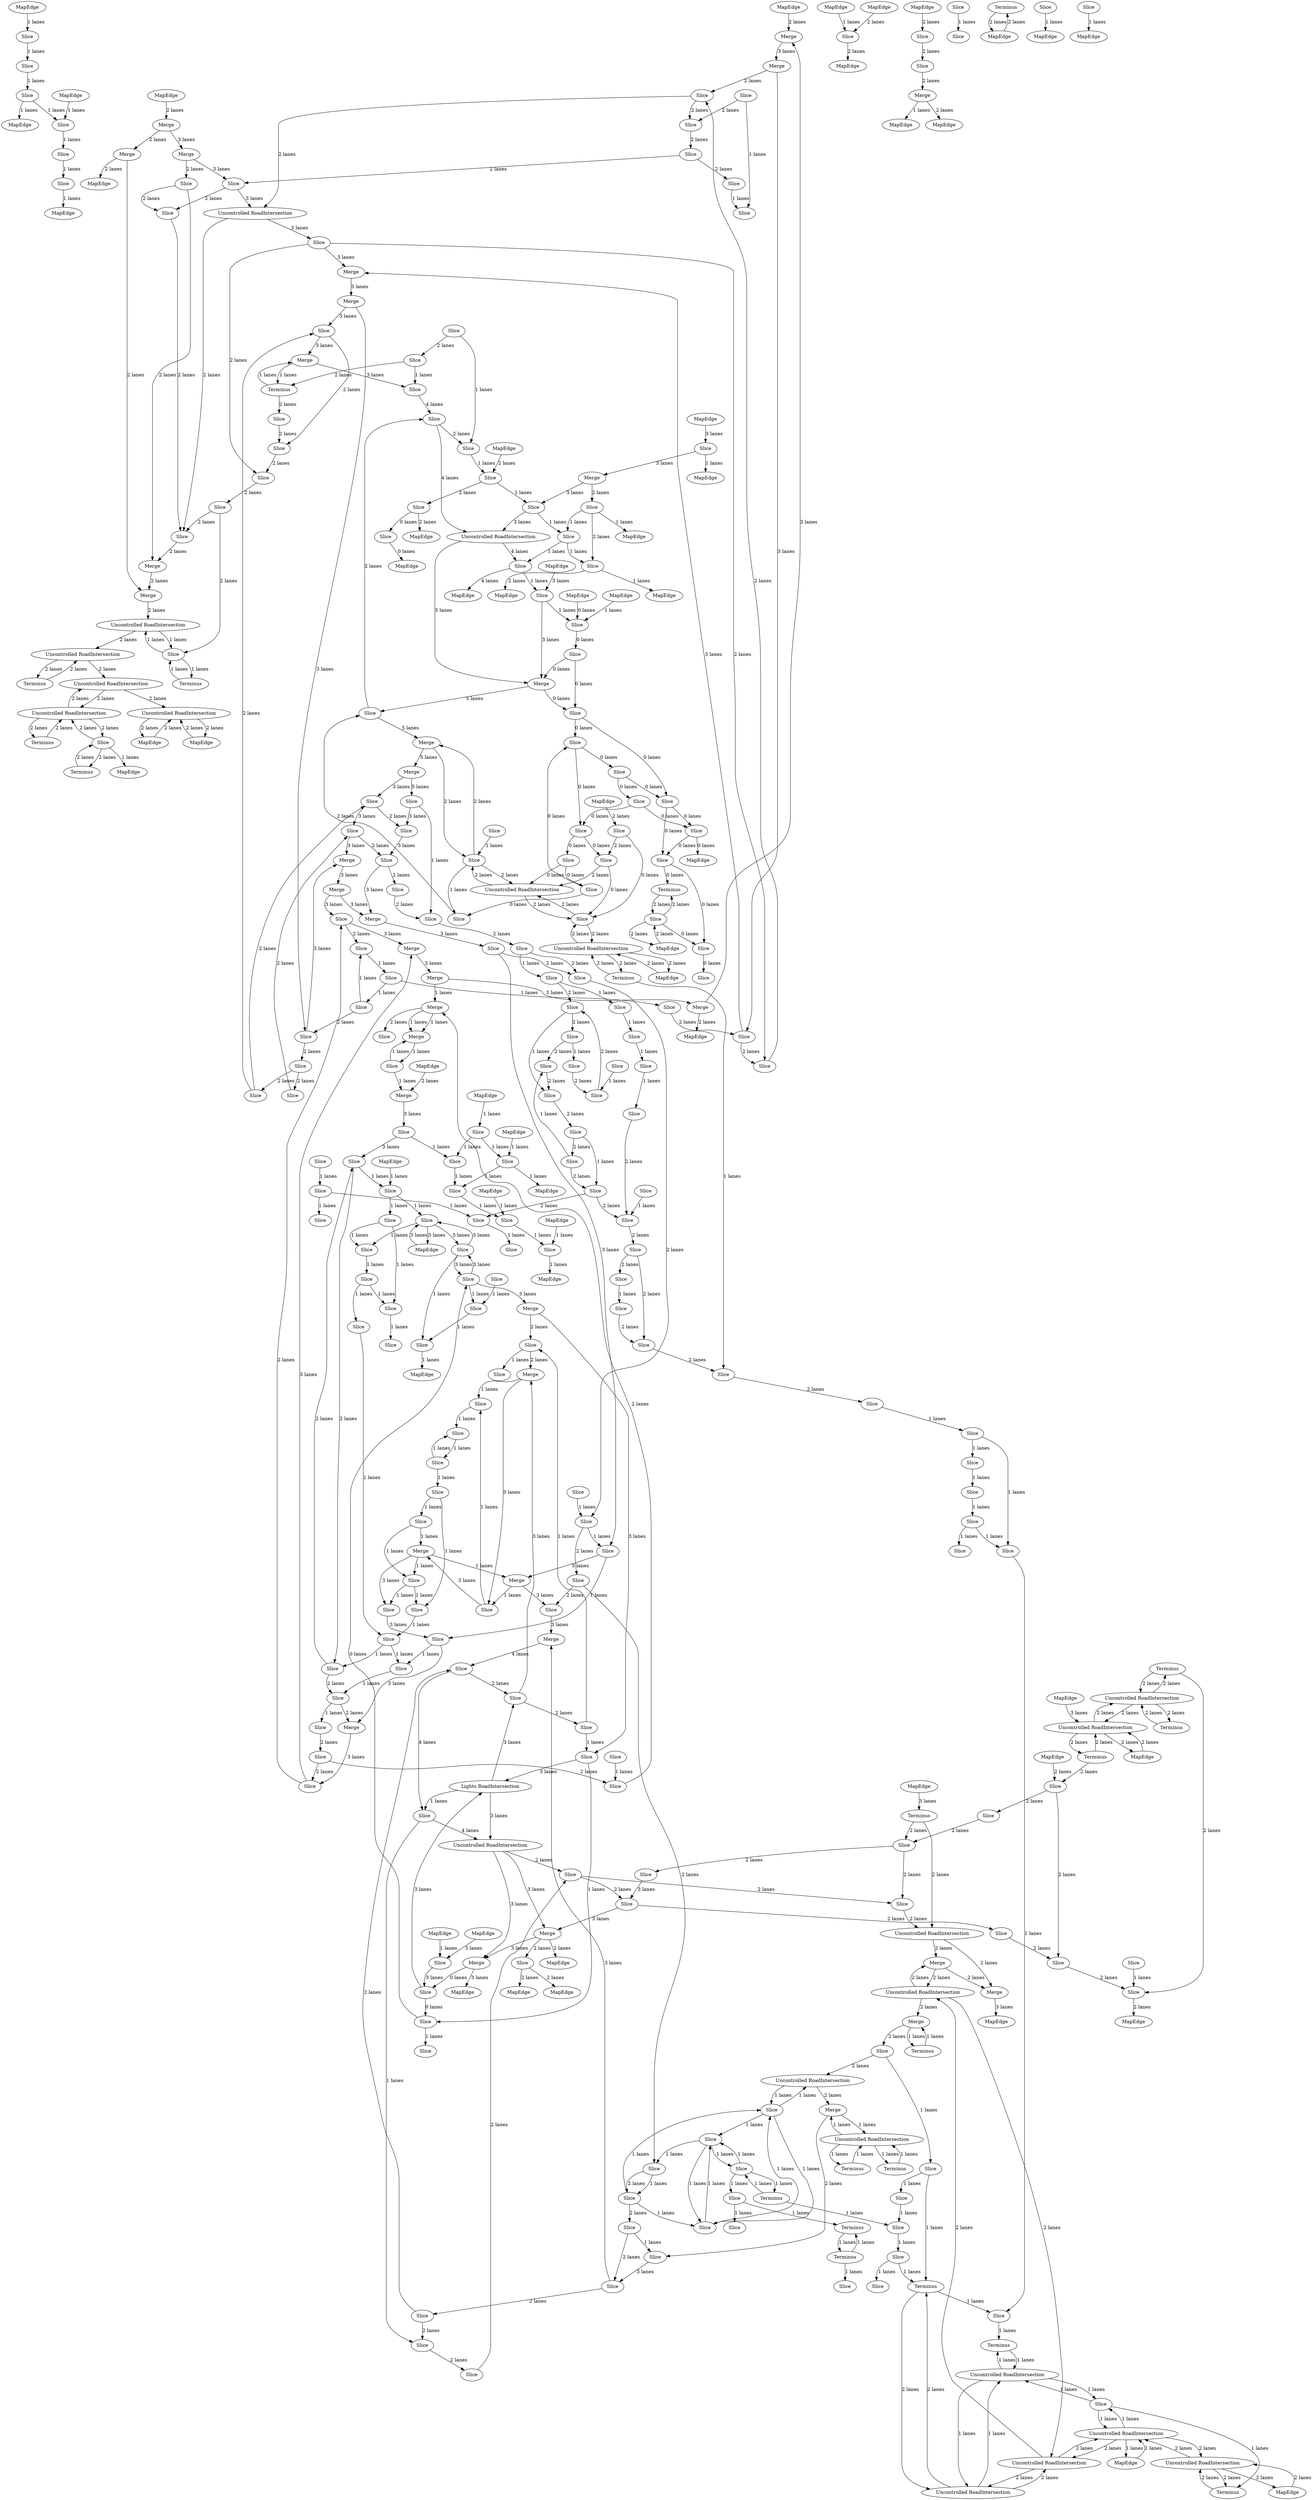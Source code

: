 digraph {
    0 [ label = "MapEdge" ]
    1 [ label = "MapEdge" ]
    2 [ label = "MapEdge" ]
    3 [ label = "MapEdge" ]
    4 [ label = "MapEdge" ]
    5 [ label = "Slice" ]
    6 [ label = "MapEdge" ]
    7 [ label = "MapEdge" ]
    8 [ label = "Merge" ]
    9 [ label = "Merge" ]
    10 [ label = "Slice" ]
    11 [ label = "MapEdge" ]
    12 [ label = "MapEdge" ]
    13 [ label = "Slice" ]
    14 [ label = "Slice" ]
    15 [ label = "Merge" ]
    16 [ label = "Merge" ]
    17 [ label = "Slice" ]
    18 [ label = "Slice" ]
    19 [ label = "MapEdge" ]
    20 [ label = "Slice" ]
    21 [ label = "Slice" ]
    22 [ label = "Merge" ]
    23 [ label = "Slice" ]
    24 [ label = "Slice" ]
    25 [ label = "Slice" ]
    26 [ label = "Slice" ]
    27 [ label = "Slice" ]
    28 [ label = "Slice" ]
    29 [ label = "Slice" ]
    30 [ label = "MapEdge" ]
    31 [ label = "Slice" ]
    32 [ label = "Slice" ]
    33 [ label = "Merge" ]
    34 [ label = "Merge" ]
    35 [ label = "Slice" ]
    36 [ label = "Uncontrolled RoadIntersection" ]
    37 [ label = "Slice" ]
    38 [ label = "Uncontrolled RoadIntersection" ]
    39 [ label = "Slice" ]
    40 [ label = "Uncontrolled RoadIntersection" ]
    41 [ label = "Merge" ]
    42 [ label = "Slice" ]
    43 [ label = "Merge" ]
    44 [ label = "Slice" ]
    45 [ label = "Merge" ]
    46 [ label = "Terminus" ]
    47 [ label = "Uncontrolled RoadIntersection" ]
    48 [ label = "Slice" ]
    49 [ label = "Slice" ]
    50 [ label = "Uncontrolled RoadIntersection" ]
    51 [ label = "Slice" ]
    52 [ label = "Merge" ]
    53 [ label = "Slice" ]
    54 [ label = "Slice" ]
    55 [ label = "Slice" ]
    56 [ label = "Slice" ]
    57 [ label = "Slice" ]
    58 [ label = "Slice" ]
    59 [ label = "Merge" ]
    60 [ label = "Slice" ]
    61 [ label = "Slice" ]
    62 [ label = "Slice" ]
    63 [ label = "Merge" ]
    64 [ label = "Merge" ]
    65 [ label = "Slice" ]
    66 [ label = "Merge" ]
    67 [ label = "MapEdge" ]
    68 [ label = "Slice" ]
    69 [ label = "MapEdge" ]
    70 [ label = "Slice" ]
    71 [ label = "MapEdge" ]
    72 [ label = "Slice" ]
    73 [ label = "Slice" ]
    74 [ label = "Slice" ]
    75 [ label = "Terminus" ]
    76 [ label = "MapEdge" ]
    77 [ label = "Slice" ]
    78 [ label = "Slice" ]
    79 [ label = "Slice" ]
    80 [ label = "Slice" ]
    81 [ label = "MapEdge" ]
    82 [ label = "Slice" ]
    83 [ label = "Slice" ]
    84 [ label = "Slice" ]
    85 [ label = "Slice" ]
    86 [ label = "Uncontrolled RoadIntersection" ]
    87 [ label = "Slice" ]
    88 [ label = "Slice" ]
    89 [ label = "Slice" ]
    90 [ label = "Slice" ]
    91 [ label = "Slice" ]
    92 [ label = "Slice" ]
    93 [ label = "Slice" ]
    94 [ label = "Merge" ]
    95 [ label = "Slice" ]
    96 [ label = "Slice" ]
    97 [ label = "Slice" ]
    98 [ label = "Slice" ]
    99 [ label = "Merge" ]
    100 [ label = "Slice" ]
    101 [ label = "Merge" ]
    102 [ label = "Slice" ]
    103 [ label = "Slice" ]
    104 [ label = "Merge" ]
    105 [ label = "Slice" ]
    106 [ label = "Slice" ]
    107 [ label = "Slice" ]
    108 [ label = "Slice" ]
    109 [ label = "Slice" ]
    110 [ label = "Terminus" ]
    111 [ label = "Terminus" ]
    112 [ label = "Slice" ]
    113 [ label = "Slice" ]
    114 [ label = "Slice" ]
    115 [ label = "Merge" ]
    116 [ label = "Slice" ]
    117 [ label = "Slice" ]
    118 [ label = "Slice" ]
    119 [ label = "Slice" ]
    120 [ label = "Slice" ]
    121 [ label = "Slice" ]
    122 [ label = "Slice" ]
    123 [ label = "Slice" ]
    124 [ label = "Slice" ]
    125 [ label = "Slice" ]
    126 [ label = "Slice" ]
    127 [ label = "Merge" ]
    128 [ label = "Slice" ]
    129 [ label = "Slice" ]
    130 [ label = "Slice" ]
    131 [ label = "Slice" ]
    132 [ label = "Slice" ]
    133 [ label = "Slice" ]
    134 [ label = "Slice" ]
    135 [ label = "Slice" ]
    136 [ label = "Terminus" ]
    137 [ label = "Slice" ]
    138 [ label = "Slice" ]
    139 [ label = "Merge" ]
    140 [ label = "Slice" ]
    141 [ label = "Slice" ]
    142 [ label = "Slice" ]
    143 [ label = "Slice" ]
    144 [ label = "Slice" ]
    145 [ label = "Slice" ]
    146 [ label = "Merge" ]
    147 [ label = "MapEdge" ]
    148 [ label = "Slice" ]
    149 [ label = "Slice" ]
    150 [ label = "Merge" ]
    151 [ label = "Slice" ]
    152 [ label = "Slice" ]
    153 [ label = "Slice" ]
    154 [ label = "Merge" ]
    155 [ label = "Slice" ]
    156 [ label = "Slice" ]
    157 [ label = "Slice" ]
    158 [ label = "Slice" ]
    159 [ label = "Slice" ]
    160 [ label = "Slice" ]
    161 [ label = "Slice" ]
    162 [ label = "Slice" ]
    163 [ label = "Slice" ]
    164 [ label = "Slice" ]
    165 [ label = "Slice" ]
    166 [ label = "Slice" ]
    167 [ label = "Slice" ]
    168 [ label = "Slice" ]
    169 [ label = "Slice" ]
    170 [ label = "Slice" ]
    171 [ label = "Slice" ]
    172 [ label = "Slice" ]
    173 [ label = "Slice" ]
    174 [ label = "Slice" ]
    175 [ label = "Merge" ]
    176 [ label = "Merge" ]
    177 [ label = "Slice" ]
    178 [ label = "Slice" ]
    179 [ label = "Slice" ]
    180 [ label = "Merge" ]
    181 [ label = "Slice" ]
    182 [ label = "Slice" ]
    183 [ label = "Slice" ]
    184 [ label = "Slice" ]
    185 [ label = "Terminus" ]
    186 [ label = "Merge" ]
    187 [ label = "Slice" ]
    188 [ label = "Lights RoadIntersection" ]
    189 [ label = "Terminus" ]
    190 [ label = "Slice" ]
    191 [ label = "Slice" ]
    192 [ label = "Slice" ]
    193 [ label = "Slice" ]
    194 [ label = "Slice" ]
    195 [ label = "Slice" ]
    196 [ label = "Slice" ]
    197 [ label = "Slice" ]
    198 [ label = "Slice" ]
    199 [ label = "Slice" ]
    200 [ label = "MapEdge" ]
    201 [ label = "Slice" ]
    202 [ label = "Slice" ]
    203 [ label = "Slice" ]
    204 [ label = "Merge" ]
    205 [ label = "Uncontrolled RoadIntersection" ]
    206 [ label = "Slice" ]
    207 [ label = "Slice" ]
    208 [ label = "Slice" ]
    209 [ label = "Slice" ]
    210 [ label = "Slice" ]
    211 [ label = "MapEdge" ]
    212 [ label = "Slice" ]
    213 [ label = "Slice" ]
    214 [ label = "Slice" ]
    215 [ label = "Slice" ]
    216 [ label = "MapEdge" ]
    217 [ label = "Slice" ]
    218 [ label = "Terminus" ]
    219 [ label = "Slice" ]
    220 [ label = "Slice" ]
    221 [ label = "Merge" ]
    222 [ label = "Slice" ]
    223 [ label = "Merge" ]
    224 [ label = "Slice" ]
    225 [ label = "Slice" ]
    226 [ label = "Slice" ]
    227 [ label = "Slice" ]
    228 [ label = "Uncontrolled RoadIntersection" ]
    229 [ label = "Slice" ]
    230 [ label = "Slice" ]
    231 [ label = "Uncontrolled RoadIntersection" ]
    232 [ label = "Uncontrolled RoadIntersection" ]
    233 [ label = "Slice" ]
    234 [ label = "Slice" ]
    235 [ label = "Slice" ]
    236 [ label = "Slice" ]
    237 [ label = "Slice" ]
    238 [ label = "Slice" ]
    239 [ label = "Uncontrolled RoadIntersection" ]
    240 [ label = "Slice" ]
    241 [ label = "Slice" ]
    242 [ label = "Slice" ]
    243 [ label = "Slice" ]
    244 [ label = "Terminus" ]
    245 [ label = "Merge" ]
    246 [ label = "Slice" ]
    247 [ label = "Slice" ]
    248 [ label = "Slice" ]
    249 [ label = "Uncontrolled RoadIntersection" ]
    250 [ label = "Slice" ]
    251 [ label = "Slice" ]
    252 [ label = "Slice" ]
    253 [ label = "Slice" ]
    254 [ label = "Slice" ]
    255 [ label = "Slice" ]
    256 [ label = "Slice" ]
    257 [ label = "Slice" ]
    258 [ label = "Slice" ]
    259 [ label = "Terminus" ]
    260 [ label = "Slice" ]
    261 [ label = "Slice" ]
    262 [ label = "Slice" ]
    263 [ label = "Slice" ]
    264 [ label = "Slice" ]
    265 [ label = "MapEdge" ]
    266 [ label = "Terminus" ]
    267 [ label = "Slice" ]
    268 [ label = "MapEdge" ]
    269 [ label = "Slice" ]
    270 [ label = "Terminus" ]
    271 [ label = "Slice" ]
    272 [ label = "Slice" ]
    273 [ label = "Terminus" ]
    274 [ label = "Slice" ]
    275 [ label = "Slice" ]
    276 [ label = "Slice" ]
    277 [ label = "Slice" ]
    278 [ label = "Uncontrolled RoadIntersection" ]
    279 [ label = "Slice" ]
    280 [ label = "Slice" ]
    281 [ label = "Terminus" ]
    282 [ label = "Terminus" ]
    283 [ label = "Slice" ]
    284 [ label = "Terminus" ]
    285 [ label = "Slice" ]
    286 [ label = "Slice" ]
    287 [ label = "Slice" ]
    288 [ label = "Slice" ]
    289 [ label = "Slice" ]
    290 [ label = "Slice" ]
    291 [ label = "Merge" ]
    292 [ label = "Slice" ]
    293 [ label = "Terminus" ]
    294 [ label = "MapEdge" ]
    295 [ label = "Uncontrolled RoadIntersection" ]
    296 [ label = "Slice" ]
    297 [ label = "Uncontrolled RoadIntersection" ]
    298 [ label = "Slice" ]
    299 [ label = "Slice" ]
    300 [ label = "Slice" ]
    301 [ label = "Slice" ]
    302 [ label = "Slice" ]
    303 [ label = "Terminus" ]
    304 [ label = "MapEdge" ]
    305 [ label = "Slice" ]
    306 [ label = "Uncontrolled RoadIntersection" ]
    307 [ label = "Uncontrolled RoadIntersection" ]
    308 [ label = "Merge" ]
    309 [ label = "Uncontrolled RoadIntersection" ]
    310 [ label = "MapEdge" ]
    311 [ label = "Terminus" ]
    312 [ label = "Terminus" ]
    313 [ label = "Uncontrolled RoadIntersection" ]
    314 [ label = "Uncontrolled RoadIntersection" ]
    315 [ label = "Uncontrolled RoadIntersection" ]
    316 [ label = "Terminus" ]
    317 [ label = "Slice" ]
    318 [ label = "Merge" ]
    319 [ label = "Slice" ]
    320 [ label = "MapEdge" ]
    321 [ label = "MapEdge" ]
    322 [ label = "MapEdge" ]
    323 [ label = "MapEdge" ]
    324 [ label = "MapEdge" ]
    325 [ label = "MapEdge" ]
    326 [ label = "MapEdge" ]
    327 [ label = "MapEdge" ]
    328 [ label = "MapEdge" ]
    329 [ label = "MapEdge" ]
    330 [ label = "MapEdge" ]
    331 [ label = "MapEdge" ]
    332 [ label = "MapEdge" ]
    333 [ label = "MapEdge" ]
    334 [ label = "MapEdge" ]
    335 [ label = "MapEdge" ]
    336 [ label = "MapEdge" ]
    337 [ label = "MapEdge" ]
    338 [ label = "MapEdge" ]
    339 [ label = "MapEdge" ]
    340 [ label = "MapEdge" ]
    341 [ label = "MapEdge" ]
    342 [ label = "MapEdge" ]
    343 [ label = "MapEdge" ]
    344 [ label = "MapEdge" ]
    345 [ label = "MapEdge" ]
    346 [ label = "MapEdge" ]
    347 [ label = "MapEdge" ]
    348 [ label = "MapEdge" ]
    349 [ label = "MapEdge" ]
    350 [ label = "MapEdge" ]
    351 [ label = "MapEdge" ]
    352 [ label = "MapEdge" ]
    353 [ label = "MapEdge" ]
    354 [ label = "MapEdge" ]
    52 -> 3 [ label = "2 lanes" ]
    63 -> 89 [ label = "3 lanes" ]
    188 -> 183 [ label = "3 lanes" ]
    183 -> 176 [ label = "3 lanes" ]
    101 -> 104 [ label = "3 lanes" ]
    92 -> 91 [ label = "1 lanes" ]
    91 -> 81 [ label = "1 lanes" ]
    309 -> 291 [ label = "2 lanes" ]
    291 -> 280 [ label = "2 lanes" ]
    312 -> 306 [ label = "2 lanes" ]
    8 -> 9 [ label = "2 lanes" ]
    9 -> 340 [ label = "2 lanes" ]
    337 -> 5 [ label = "2 lanes" ]
    5 -> 6 [ label = "2 lanes" ]
    281 -> 286 [ label = "2 lanes" ]
    286 -> 281 [ label = "2 lanes" ]
    286 -> 294 [ label = "2 lanes" ]
    294 -> 286 [ label = "2 lanes" ]
    105 -> 178 [ label = "1 lanes" ]
    178 -> 267 [ label = "1 lanes" ]
    267 -> 336 [ label = "1 lanes" ]
    146 -> 165 [ label = "2 lanes" ]
    165 -> 176 [ label = "2 lanes" ]
    50 -> 339 [ label = "2 lanes" ]
    339 -> 50 [ label = "2 lanes" ]
    139 -> 152 [ label = "1 lanes" ]
    152 -> 151 [ label = "1 lanes" ]
    139 -> 153 [ label = "3 lanes" ]
    153 -> 180 [ label = "3 lanes" ]
    147 -> 203 [ label = "1 lanes" ]
    291 -> 293 [ label = "1 lanes" ]
    293 -> 291 [ label = "1 lanes" ]
    176 -> 151 [ label = "1 lanes" ]
    127 -> 122 [ label = "1 lanes" ]
    122 -> 97 [ label = "1 lanes" ]
    97 -> 90 [ label = "1 lanes" ]
    90 -> 68 [ label = "1 lanes" ]
    307 -> 303 [ label = "2 lanes" ]
    303 -> 307 [ label = "2 lanes" ]
    9 -> 34 [ label = "2 lanes" ]
    47 -> 86 [ label = "2 lanes" ]
    86 -> 47 [ label = "2 lanes" ]
    86 -> 136 [ label = "2 lanes" ]
    136 -> 86 [ label = "2 lanes" ]
    86 -> 102 [ label = "2 lanes" ]
    102 -> 86 [ label = "2 lanes" ]
    102 -> 110 [ label = "2 lanes" ]
    110 -> 102 [ label = "2 lanes" ]
    15 -> 27 [ label = "3 lanes" ]
    27 -> 44 [ label = "3 lanes" ]
    73 -> 74 [ label = "1 lanes" ]
    45 -> 39 [ label = "2 lanes" ]
    39 -> 38 [ label = "2 lanes" ]
    38 -> 37 [ label = "2 lanes" ]
    37 -> 33 [ label = "2 lanes" ]
    33 -> 34 [ label = "2 lanes" ]
    34 -> 36 [ label = "2 lanes" ]
    36 -> 40 [ label = "2 lanes" ]
    40 -> 47 [ label = "2 lanes" ]
    47 -> 50 [ label = "2 lanes" ]
    266 -> 278 [ label = "2 lanes" ]
    278 -> 266 [ label = "2 lanes" ]
    278 -> 307 [ label = "2 lanes" ]
    307 -> 278 [ label = "2 lanes" ]
    307 -> 329 [ label = "2 lanes" ]
    329 -> 307 [ label = "2 lanes" ]
    205 -> 204 [ label = "3 lanes" ]
    241 -> 290 [ label = "0 lanes" ]
    245 -> 264 [ label = "0 lanes" ]
    191 -> 154 [ label = "2 lanes" ]
    123 -> 109 [ label = "3 lanes" ]
    109 -> 94 [ label = "3 lanes" ]
    94 -> 79 [ label = "3 lanes" ]
    79 -> 66 [ label = "3 lanes" ]
    83 -> 94 [ label = "2 lanes" ]
    151 -> 143 [ label = "1 lanes" ]
    176 -> 152 [ label = "3 lanes" ]
    152 -> 127 [ label = "3 lanes" ]
    154 -> 67 [ label = "1 lanes" ]
    332 -> 312 [ label = "3 lanes" ]
    327 -> 276 [ label = "2 lanes" ]
    175 -> 150 [ label = "5 lanes" ]
    200 -> 203 [ label = "3 lanes" ]
    203 -> 190 [ label = "3 lanes" ]
    208 -> 225 [ label = "1 lanes" ]
    225 -> 235 [ label = "1 lanes" ]
    235 -> 246 [ label = "1 lanes" ]
    246 -> 258 [ label = "1 lanes" ]
    252 -> 250 [ label = "0 lanes" ]
    313 -> 314 [ label = "2 lanes" ]
    314 -> 313 [ label = "2 lanes" ]
    314 -> 315 [ label = "2 lanes" ]
    315 -> 314 [ label = "2 lanes" ]
    249 -> 218 [ label = "2 lanes" ]
    218 -> 249 [ label = "2 lanes" ]
    1 -> 105 [ label = "1 lanes" ]
    201 -> 197 [ label = "1 lanes" ]
    197 -> 199 [ label = "1 lanes" ]
    322 -> 315 [ label = "2 lanes" ]
    315 -> 322 [ label = "2 lanes" ]
    315 -> 311 [ label = "2 lanes" ]
    311 -> 315 [ label = "2 lanes" ]
    276 -> 250 [ label = "0 lanes" ]
    264 -> 248 [ label = "0 lanes" ]
    248 -> 247 [ label = "0 lanes" ]
    247 -> 252 [ label = "0 lanes" ]
    250 -> 249 [ label = "2 lanes" ]
    249 -> 250 [ label = "2 lanes" ]
    249 -> 321 [ label = "2 lanes" ]
    321 -> 249 [ label = "2 lanes" ]
    278 -> 282 [ label = "2 lanes" ]
    282 -> 278 [ label = "2 lanes" ]
    250 -> 228 [ label = "2 lanes" ]
    228 -> 250 [ label = "2 lanes" ]
    245 -> 192 [ label = "5 lanes" ]
    192 -> 175 [ label = "5 lanes" ]
    290 -> 323 [ label = "0 lanes" ]
    186 -> 208 [ label = "2 lanes" ]
    208 -> 233 [ label = "2 lanes" ]
    233 -> 350 [ label = "2 lanes" ]
    351 -> 258 [ label = "0 lanes" ]
    258 -> 261 [ label = "0 lanes" ]
    261 -> 264 [ label = "0 lanes" ]
    84 -> 93 [ label = "2 lanes" ]
    120 -> 143 [ label = "1 lanes" ]
    180 -> 196 [ label = "4 lanes" ]
    196 -> 202 [ label = "4 lanes" ]
    202 -> 205 [ label = "4 lanes" ]
    231 -> 224 [ label = "1 lanes" ]
    224 -> 231 [ label = "1 lanes" ]
    224 -> 222 [ label = "1 lanes" ]
    222 -> 224 [ label = "1 lanes" ]
    222 -> 207 [ label = "1 lanes" ]
    207 -> 222 [ label = "1 lanes" ]
    317 -> 328 [ label = "1 lanes" ]
    263 -> 285 [ label = "1 lanes" ]
    76 -> 161 [ label = "3 lanes" ]
    161 -> 186 [ label = "3 lanes" ]
    186 -> 214 [ label = "3 lanes" ]
    214 -> 232 [ label = "3 lanes" ]
    232 -> 245 [ label = "3 lanes" ]
    27 -> 25 [ label = "1 lanes" ]
    25 -> 23 [ label = "1 lanes" ]
    23 -> 24 [ label = "1 lanes" ]
    24 -> 26 [ label = "1 lanes" ]
    26 -> 343 [ label = "1 lanes" ]
    344 -> 57 [ label = "1 lanes" ]
    57 -> 65 [ label = "1 lanes" ]
    65 -> 74 [ label = "1 lanes" ]
    72 -> 88 [ label = "1 lanes" ]
    173 -> 171 [ label = "1 lanes" ]
    171 -> 168 [ label = "1 lanes" ]
    168 -> 167 [ label = "1 lanes" ]
    173 -> 165 [ label = "1 lanes" ]
    88 -> 90 [ label = "1 lanes" ]
    90 -> 87 [ label = "1 lanes" ]
    87 -> 83 [ label = "1 lanes" ]
    83 -> 78 [ label = "1 lanes" ]
    16 -> 28 [ label = "2 lanes" ]
    28 -> 33 [ label = "2 lanes" ]
    77 -> 58 [ label = "1 lanes" ]
    58 -> 84 [ label = "1 lanes" ]
    84 -> 77 [ label = "1 lanes" ]
    28 -> 32 [ label = "2 lanes" ]
    51 -> 48 [ label = "2 lanes" ]
    70 -> 79 [ label = "2 lanes" ]
    79 -> 80 [ label = "2 lanes" ]
    80 -> 77 [ label = "2 lanes" ]
    29 -> 31 [ label = "2 lanes" ]
    31 -> 32 [ label = "2 lanes" ]
    32 -> 37 [ label = "2 lanes" ]
    58 -> 55 [ label = "1 lanes" ]
    7 -> 15 [ label = "2 lanes" ]
    274 -> 191 [ label = "2 lanes" ]
    154 -> 69 [ label = "2 lanes" ]
    308 -> 318 [ label = "2 lanes" ]
    308 -> 309 [ label = "2 lanes" ]
    309 -> 308 [ label = "2 lanes" ]
    309 -> 313 [ label = "2 lanes" ]
    313 -> 309 [ label = "2 lanes" ]
    313 -> 295 [ label = "2 lanes" ]
    295 -> 313 [ label = "2 lanes" ]
    295 -> 284 [ label = "2 lanes" ]
    284 -> 295 [ label = "2 lanes" ]
    179 -> 106 [ label = "1 lanes" ]
    106 -> 0 [ label = "1 lanes" ]
    335 -> 296 [ label = "1 lanes" ]
    296 -> 179 [ label = "1 lanes" ]
    267 -> 296 [ label = "1 lanes" ]
    286 -> 288 [ label = "0 lanes" ]
    288 -> 289 [ label = "0 lanes" ]
    310 -> 307 [ label = "3 lanes" ]
    251 -> 260 [ label = "1 lanes" ]
    266 -> 260 [ label = "2 lanes" ]
    241 -> 334 [ label = "2 lanes" ]
    252 -> 228 [ label = "2 lanes" ]
    314 -> 326 [ label = "1 lanes" ]
    326 -> 314 [ label = "1 lanes" ]
    314 -> 300 [ label = "1 lanes" ]
    300 -> 314 [ label = "1 lanes" ]
    300 -> 297 [ label = "1 lanes" ]
    297 -> 300 [ label = "1 lanes" ]
    297 -> 270 [ label = "1 lanes" ]
    270 -> 297 [ label = "1 lanes" ]
    74 -> 72 [ label = "1 lanes" ]
    346 -> 50 [ label = "2 lanes" ]
    50 -> 346 [ label = "2 lanes" ]
    14 -> 17 [ label = "1 lanes" ]
    264 -> 269 [ label = "0 lanes" ]
    269 -> 271 [ label = "0 lanes" ]
    271 -> 330 [ label = "0 lanes" ]
    352 -> 246 [ label = "3 lanes" ]
    246 -> 245 [ label = "3 lanes" ]
    261 -> 245 [ label = "0 lanes" ]
    108 -> 107 [ label = "3 lanes" ]
    107 -> 104 [ label = "3 lanes" ]
    89 -> 115 [ label = "3 lanes" ]
    115 -> 169 [ label = "3 lanes" ]
    169 -> 181 [ label = "4 lanes" ]
    181 -> 232 [ label = "4 lanes" ]
    232 -> 235 [ label = "4 lanes" ]
    235 -> 349 [ label = "4 lanes" ]
    113 -> 125 [ label = "2 lanes" ]
    316 -> 320 [ label = "2 lanes" ]
    320 -> 316 [ label = "2 lanes" ]
    297 -> 295 [ label = "1 lanes" ]
    295 -> 297 [ label = "1 lanes" ]
    300 -> 311 [ label = "1 lanes" ]
    287 -> 254 [ label = "1 lanes" ]
    177 -> 182 [ label = "2 lanes" ]
    182 -> 210 [ label = "2 lanes" ]
    210 -> 229 [ label = "2 lanes" ]
    159 -> 170 [ label = "2 lanes" ]
    170 -> 172 [ label = "2 lanes" ]
    155 -> 159 [ label = "2 lanes" ]
    145 -> 155 [ label = "1 lanes" ]
    142 -> 145 [ label = "1 lanes" ]
    135 -> 142 [ label = "1 lanes" ]
    256 -> 270 [ label = "1 lanes" ]
    279 -> 275 [ label = "1 lanes" ]
    283 -> 279 [ label = "1 lanes" ]
    237 -> 254 [ label = "1 lanes" ]
    254 -> 256 [ label = "1 lanes" ]
    284 -> 256 [ label = "1 lanes" ]
    280 -> 283 [ label = "1 lanes" ]
    283 -> 284 [ label = "1 lanes" ]
    338 -> 8 [ label = "2 lanes" ]
    276 -> 252 [ label = "2 lanes" ]
    131 -> 146 [ label = "3 lanes" ]
    205 -> 223 [ label = "3 lanes" ]
    146 -> 171 [ label = "3 lanes" ]
    171 -> 188 [ label = "3 lanes" ]
    8 -> 16 [ label = "3 lanes" ]
    16 -> 31 [ label = "3 lanes" ]
    31 -> 38 [ label = "3 lanes" ]
    38 -> 51 [ label = "3 lanes" ]
    51 -> 59 [ label = "3 lanes" ]
    318 -> 333 [ label = "3 lanes" ]
    205 -> 230 [ label = "2 lanes" ]
    230 -> 298 [ label = "2 lanes" ]
    298 -> 306 [ label = "2 lanes" ]
    71 -> 206 [ label = "2 lanes" ]
    206 -> 241 [ label = "2 lanes" ]
    10 -> 15 [ label = "1 lanes" ]
    64 -> 41 [ label = "1 lanes" ]
    190 -> 168 [ label = "0 lanes" ]
    168 -> 131 [ label = "0 lanes" ]
    190 -> 188 [ label = "3 lanes" ]
    262 -> 247 [ label = "0 lanes" ]
    247 -> 242 [ label = "0 lanes" ]
    242 -> 228 [ label = "0 lanes" ]
    262 -> 271 [ label = "0 lanes" ]
    271 -> 277 [ label = "0 lanes" ]
    277 -> 281 [ label = "0 lanes" ]
    255 -> 262 [ label = "0 lanes" ]
    238 -> 199 [ label = "0 lanes" ]
    242 -> 238 [ label = "0 lanes" ]
    238 -> 248 [ label = "0 lanes" ]
    248 -> 255 [ label = "0 lanes" ]
    255 -> 269 [ label = "0 lanes" ]
    269 -> 277 [ label = "0 lanes" ]
    277 -> 288 [ label = "0 lanes" ]
    199 -> 192 [ label = "2 lanes" ]
    192 -> 181 [ label = "2 lanes" ]
    181 -> 174 [ label = "2 lanes" ]
    104 -> 113 [ label = "3 lanes" ]
    113 -> 124 [ label = "3 lanes" ]
    124 -> 139 [ label = "3 lanes" ]
    117 -> 116 [ label = "1 lanes" ]
    117 -> 108 [ label = "3 lanes" ]
    150 -> 103 [ label = "3 lanes" ]
    103 -> 100 [ label = "3 lanes" ]
    100 -> 99 [ label = "3 lanes" ]
    150 -> 117 [ label = "5 lanes" ]
    224 -> 207 [ label = "1 lanes" ]
    207 -> 157 [ label = "1 lanes" ]
    157 -> 166 [ label = "1 lanes" ]
    166 -> 224 [ label = "1 lanes" ]
    312 -> 299 [ label = "2 lanes" ]
    299 -> 292 [ label = "2 lanes" ]
    292 -> 236 [ label = "3 lanes" ]
    236 -> 223 [ label = "3 lanes" ]
    148 -> 157 [ label = "2 lanes" ]
    157 -> 166 [ label = "2 lanes" ]
    166 -> 184 [ label = "2 lanes" ]
    184 -> 187 [ label = "2 lanes" ]
    187 -> 209 [ label = "2 lanes" ]
    184 -> 193 [ label = "1 lanes" ]
    226 -> 230 [ label = "2 lanes" ]
    230 -> 236 [ label = "2 lanes" ]
    236 -> 240 [ label = "2 lanes" ]
    243 -> 260 [ label = "2 lanes" ]
    209 -> 213 [ label = "2 lanes" ]
    213 -> 226 [ label = "2 lanes" ]
    73 -> 92 [ label = "3 lanes" ]
    92 -> 73 [ label = "3 lanes" ]
    92 -> 131 [ label = "3 lanes" ]
    131 -> 92 [ label = "3 lanes" ]
    63 -> 93 [ label = "3 lanes" ]
    93 -> 99 [ label = "3 lanes" ]
    223 -> 253 [ label = "2 lanes" ]
    253 -> 268 [ label = "2 lanes" ]
    253 -> 354 [ label = "2 lanes" ]
    260 -> 304 [ label = "2 lanes" ]
    165 -> 156 [ label = "1 lanes" ]
    78 -> 70 [ label = "2 lanes" ]
    70 -> 61 [ label = "2 lanes" ]
    61 -> 41 [ label = "2 lanes" ]
    41 -> 13 [ label = "2 lanes" ]
    134 -> 130 [ label = "1 lanes" ]
    130 -> 124 [ label = "1 lanes" ]
    124 -> 109 [ label = "1 lanes" ]
    109 -> 87 [ label = "1 lanes" ]
    119 -> 126 [ label = "1 lanes" ]
    126 -> 135 [ label = "1 lanes" ]
    127 -> 139 [ label = "1 lanes" ]
    185 -> 138 [ label = "1 lanes" ]
    121 -> 122 [ label = "1 lanes" ]
    122 -> 123 [ label = "1 lanes" ]
    65 -> 62 [ label = "1 lanes" ]
    62 -> 60 [ label = "1 lanes" ]
    41 -> 22 [ label = "1 lanes" ]
    41 -> 22 [ label = "1 lanes" ]
    56 -> 61 [ label = "1 lanes" ]
    319 -> 325 [ label = "1 lanes" ]
    209 -> 196 [ label = "2 lanes" ]
    196 -> 183 [ label = "2 lanes" ]
    183 -> 173 [ label = "2 lanes" ]
    10 -> 22 [ label = "1 lanes" ]
    22 -> 10 [ label = "1 lanes" ]
    188 -> 202 [ label = "1 lanes" ]
    202 -> 213 [ label = "1 lanes" ]
    166 -> 222 [ label = "1 lanes" ]
    259 -> 275 [ label = "1 lanes" ]
    275 -> 272 [ label = "1 lanes" ]
    272 -> 257 [ label = "1 lanes" ]
    207 -> 234 [ label = "1 lanes" ]
    234 -> 207 [ label = "1 lanes" ]
    234 -> 259 [ label = "1 lanes" ]
    259 -> 234 [ label = "1 lanes" ]
    163 -> 174 [ label = "1 lanes" ]
    174 -> 206 [ label = "1 lanes" ]
    206 -> 214 [ label = "1 lanes" ]
    214 -> 225 [ label = "1 lanes" ]
    225 -> 233 [ label = "1 lanes" ]
    233 -> 211 [ label = "1 lanes" ]
    2 -> 43 [ label = "2 lanes" ]
    217 -> 215 [ label = "1 lanes" ]
    44 -> 57 [ label = "1 lanes" ]
    57 -> 73 [ label = "1 lanes" ]
    68 -> 83 [ label = "2 lanes" ]
    44 -> 68 [ label = "2 lanes" ]
    68 -> 44 [ label = "2 lanes" ]
    19 -> 26 [ label = "1 lanes" ]
    223 -> 353 [ label = "2 lanes" ]
    223 -> 204 [ label = "3 lanes" ]
    189 -> 185 [ label = "1 lanes" ]
    185 -> 189 [ label = "1 lanes" ]
    272 -> 284 [ label = "1 lanes" ]
    126 -> 133 [ label = "2 lanes" ]
    133 -> 137 [ label = "2 lanes" ]
    137 -> 141 [ label = "2 lanes" ]
    141 -> 140 [ label = "2 lanes" ]
    140 -> 144 [ label = "2 lanes" ]
    144 -> 149 [ label = "2 lanes" ]
    149 -> 158 [ label = "2 lanes" ]
    158 -> 159 [ label = "2 lanes" ]
    160 -> 159 [ label = "1 lanes" ]
    112 -> 128 [ label = "1 lanes" ]
    144 -> 158 [ label = "1 lanes" ]
    158 -> 194 [ label = "2 lanes" ]
    149 -> 141 [ label = "1 lanes" ]
    137 -> 129 [ label = "1 lanes" ]
    133 -> 140 [ label = "1 lanes" ]
    129 -> 128 [ label = "2 lanes" ]
    128 -> 133 [ label = "2 lanes" ]
    98 -> 89 [ label = "2 lanes" ]
    89 -> 82 [ label = "2 lanes" ]
    103 -> 108 [ label = "2 lanes" ]
    95 -> 98 [ label = "2 lanes" ]
    114 -> 116 [ label = "2 lanes" ]
    116 -> 119 [ label = "2 lanes" ]
    119 -> 125 [ label = "2 lanes" ]
    125 -> 130 [ label = "2 lanes" ]
    130 -> 148 [ label = "2 lanes" ]
    148 -> 153 [ label = "2 lanes" ]
    96 -> 100 [ label = "2 lanes" ]
    100 -> 107 [ label = "2 lanes" ]
    107 -> 114 [ label = "2 lanes" ]
    93 -> 95 [ label = "2 lanes" ]
    95 -> 96 [ label = "2 lanes" ]
    227 -> 198 [ label = "1 lanes" ]
    198 -> 194 [ label = "1 lanes" ]
    194 -> 212 [ label = "1 lanes" ]
    198 -> 219 [ label = "1 lanes" ]
    118 -> 97 [ label = "1 lanes" ]
    240 -> 243 [ label = "2 lanes" ]
    121 -> 127 [ label = "1 lanes" ]
    188 -> 205 [ label = "3 lanes" ]
    204 -> 216 [ label = "3 lanes" ]
    204 -> 190 [ label = "0 lanes" ]
    331 -> 302 [ label = "2 lanes" ]
    302 -> 243 [ label = "2 lanes" ]
    98 -> 103 [ label = "2 lanes" ]
    55 -> 54 [ label = "2 lanes" ]
    54 -> 48 [ label = "2 lanes" ]
    48 -> 39 [ label = "2 lanes" ]
    39 -> 35 [ label = "2 lanes" ]
    85 -> 82 [ label = "2 lanes" ]
    51 -> 53 [ label = "2 lanes" ]
    49 -> 37 [ label = "2 lanes" ]
    14 -> 35 [ label = "2 lanes" ]
    35 -> 29 [ label = "2 lanes" ]
    29 -> 18 [ label = "2 lanes" ]
    18 -> 17 [ label = "1 lanes" ]
    36 -> 42 [ label = "1 lanes" ]
    42 -> 36 [ label = "1 lanes" ]
    42 -> 46 [ label = "1 lanes" ]
    46 -> 42 [ label = "1 lanes" ]
    193 -> 187 [ label = "3 lanes" ]
    187 -> 180 [ label = "3 lanes" ]
    280 -> 231 [ label = "2 lanes" ]
    231 -> 221 [ label = "2 lanes" ]
    221 -> 193 [ label = "2 lanes" ]
    82 -> 53 [ label = "2 lanes" ]
    53 -> 49 [ label = "2 lanes" ]
    49 -> 42 [ label = "2 lanes" ]
    324 -> 274 [ label = "2 lanes" ]
    127 -> 123 [ label = "3 lanes" ]
    228 -> 197 [ label = "2 lanes" ]
    197 -> 228 [ label = "2 lanes" ]
    197 -> 175 [ label = "2 lanes" ]
    175 -> 197 [ label = "2 lanes" ]
    101 -> 80 [ label = "3 lanes" ]
    80 -> 66 [ label = "3 lanes" ]
    99 -> 101 [ label = "3 lanes" ]
    43 -> 45 [ label = "3 lanes" ]
    45 -> 54 [ label = "3 lanes" ]
    54 -> 59 [ label = "3 lanes" ]
    52 -> 43 [ label = "3 lanes" ]
    66 -> 64 [ label = "3 lanes" ]
    64 -> 52 [ label = "3 lanes" ]
    118 -> 121 [ label = "1 lanes" ]
    120 -> 118 [ label = "1 lanes" ]
    143 -> 120 [ label = "1 lanes" ]
    59 -> 63 [ label = "3 lanes" ]
    161 -> 348 [ label = "1 lanes" ]
    208 -> 347 [ label = "1 lanes" ]
    11 -> 20 [ label = "1 lanes" ]
    20 -> 25 [ label = "1 lanes" ]
    12 -> 21 [ label = "1 lanes" ]
    21 -> 23 [ label = "1 lanes" ]
    342 -> 24 [ label = "1 lanes" ]
    20 -> 21 [ label = "1 lanes" ]
    21 -> 341 [ label = "1 lanes" ]
    265 -> 258 [ label = "1 lanes" ]
    303 -> 302 [ label = "2 lanes" ]
    302 -> 301 [ label = "2 lanes" ]
    301 -> 299 [ label = "2 lanes" ]
    299 -> 298 [ label = "2 lanes" ]
    162 -> 132 [ label = "1 lanes" ]
    132 -> 91 [ label = "1 lanes" ]
    131 -> 132 [ label = "1 lanes" ]
    234 -> 220 [ label = "1 lanes" ]
    220 -> 195 [ label = "1 lanes" ]
    220 -> 189 [ label = "1 lanes" ]
    218 -> 210 [ label = "1 lanes" ]
    4 -> 5 [ label = "1 lanes" ]
    72 -> 62 [ label = "1 lanes" ]
    285 -> 287 [ label = "1 lanes" ]
    287 -> 305 [ label = "1 lanes" ]
    170 -> 182 [ label = "2 lanes" ]
    172 -> 177 [ label = "1 lanes" ]
    229 -> 237 [ label = "1 lanes" ]
    237 -> 263 [ label = "1 lanes" ]
    163 -> 164 [ label = "2 lanes" ]
    164 -> 111 [ label = "2 lanes" ]
    111 -> 85 [ label = "2 lanes" ]
    164 -> 169 [ label = "1 lanes" ]
    102 -> 345 [ label = "1 lanes" ]
    40 -> 75 [ label = "2 lanes" ]
    75 -> 40 [ label = "2 lanes" ]
    115 -> 111 [ label = "1 lanes" ]
    111 -> 115 [ label = "1 lanes" ]
    306 -> 308 [ label = "2 lanes" ]
    306 -> 318 [ label = "2 lanes" ]
    221 -> 239 [ label = "1 lanes" ]
    239 -> 221 [ label = "1 lanes" ]
    239 -> 273 [ label = "1 lanes" ]
    273 -> 239 [ label = "1 lanes" ]
    239 -> 244 [ label = "1 lanes" ]
    244 -> 239 [ label = "1 lanes" ]
    30 -> 73 [ label = "3 lanes" ]
    73 -> 30 [ label = "3 lanes" ]
}
